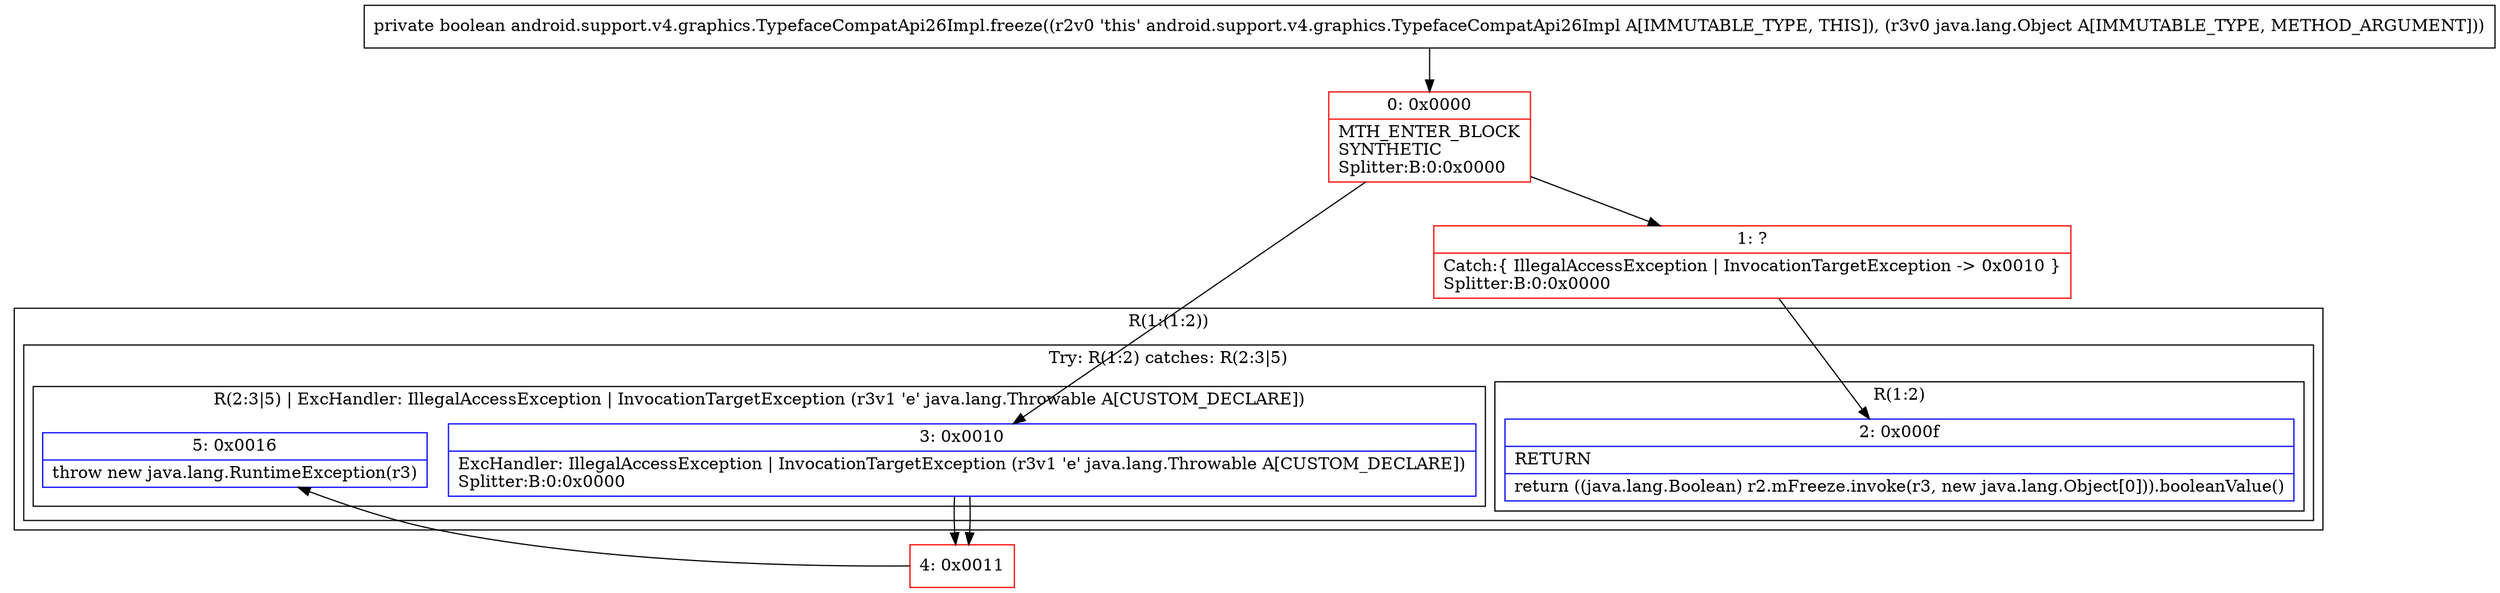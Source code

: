 digraph "CFG forandroid.support.v4.graphics.TypefaceCompatApi26Impl.freeze(Ljava\/lang\/Object;)Z" {
subgraph cluster_Region_1309353268 {
label = "R(1:(1:2))";
node [shape=record,color=blue];
subgraph cluster_TryCatchRegion_1589521858 {
label = "Try: R(1:2) catches: R(2:3|5)";
node [shape=record,color=blue];
subgraph cluster_Region_199377653 {
label = "R(1:2)";
node [shape=record,color=blue];
Node_2 [shape=record,label="{2\:\ 0x000f|RETURN\l|return ((java.lang.Boolean) r2.mFreeze.invoke(r3, new java.lang.Object[0])).booleanValue()\l}"];
}
subgraph cluster_Region_1501869160 {
label = "R(2:3|5) | ExcHandler: IllegalAccessException \| InvocationTargetException (r3v1 'e' java.lang.Throwable A[CUSTOM_DECLARE])\l";
node [shape=record,color=blue];
Node_3 [shape=record,label="{3\:\ 0x0010|ExcHandler: IllegalAccessException \| InvocationTargetException (r3v1 'e' java.lang.Throwable A[CUSTOM_DECLARE])\lSplitter:B:0:0x0000\l}"];
Node_5 [shape=record,label="{5\:\ 0x0016|throw new java.lang.RuntimeException(r3)\l}"];
}
}
}
subgraph cluster_Region_1501869160 {
label = "R(2:3|5) | ExcHandler: IllegalAccessException \| InvocationTargetException (r3v1 'e' java.lang.Throwable A[CUSTOM_DECLARE])\l";
node [shape=record,color=blue];
Node_3 [shape=record,label="{3\:\ 0x0010|ExcHandler: IllegalAccessException \| InvocationTargetException (r3v1 'e' java.lang.Throwable A[CUSTOM_DECLARE])\lSplitter:B:0:0x0000\l}"];
Node_5 [shape=record,label="{5\:\ 0x0016|throw new java.lang.RuntimeException(r3)\l}"];
}
Node_0 [shape=record,color=red,label="{0\:\ 0x0000|MTH_ENTER_BLOCK\lSYNTHETIC\lSplitter:B:0:0x0000\l}"];
Node_1 [shape=record,color=red,label="{1\:\ ?|Catch:\{ IllegalAccessException \| InvocationTargetException \-\> 0x0010 \}\lSplitter:B:0:0x0000\l}"];
Node_4 [shape=record,color=red,label="{4\:\ 0x0011}"];
MethodNode[shape=record,label="{private boolean android.support.v4.graphics.TypefaceCompatApi26Impl.freeze((r2v0 'this' android.support.v4.graphics.TypefaceCompatApi26Impl A[IMMUTABLE_TYPE, THIS]), (r3v0 java.lang.Object A[IMMUTABLE_TYPE, METHOD_ARGUMENT])) }"];
MethodNode -> Node_0;
Node_3 -> Node_4;
Node_3 -> Node_4;
Node_0 -> Node_1;
Node_0 -> Node_3;
Node_1 -> Node_2;
Node_4 -> Node_5;
}


